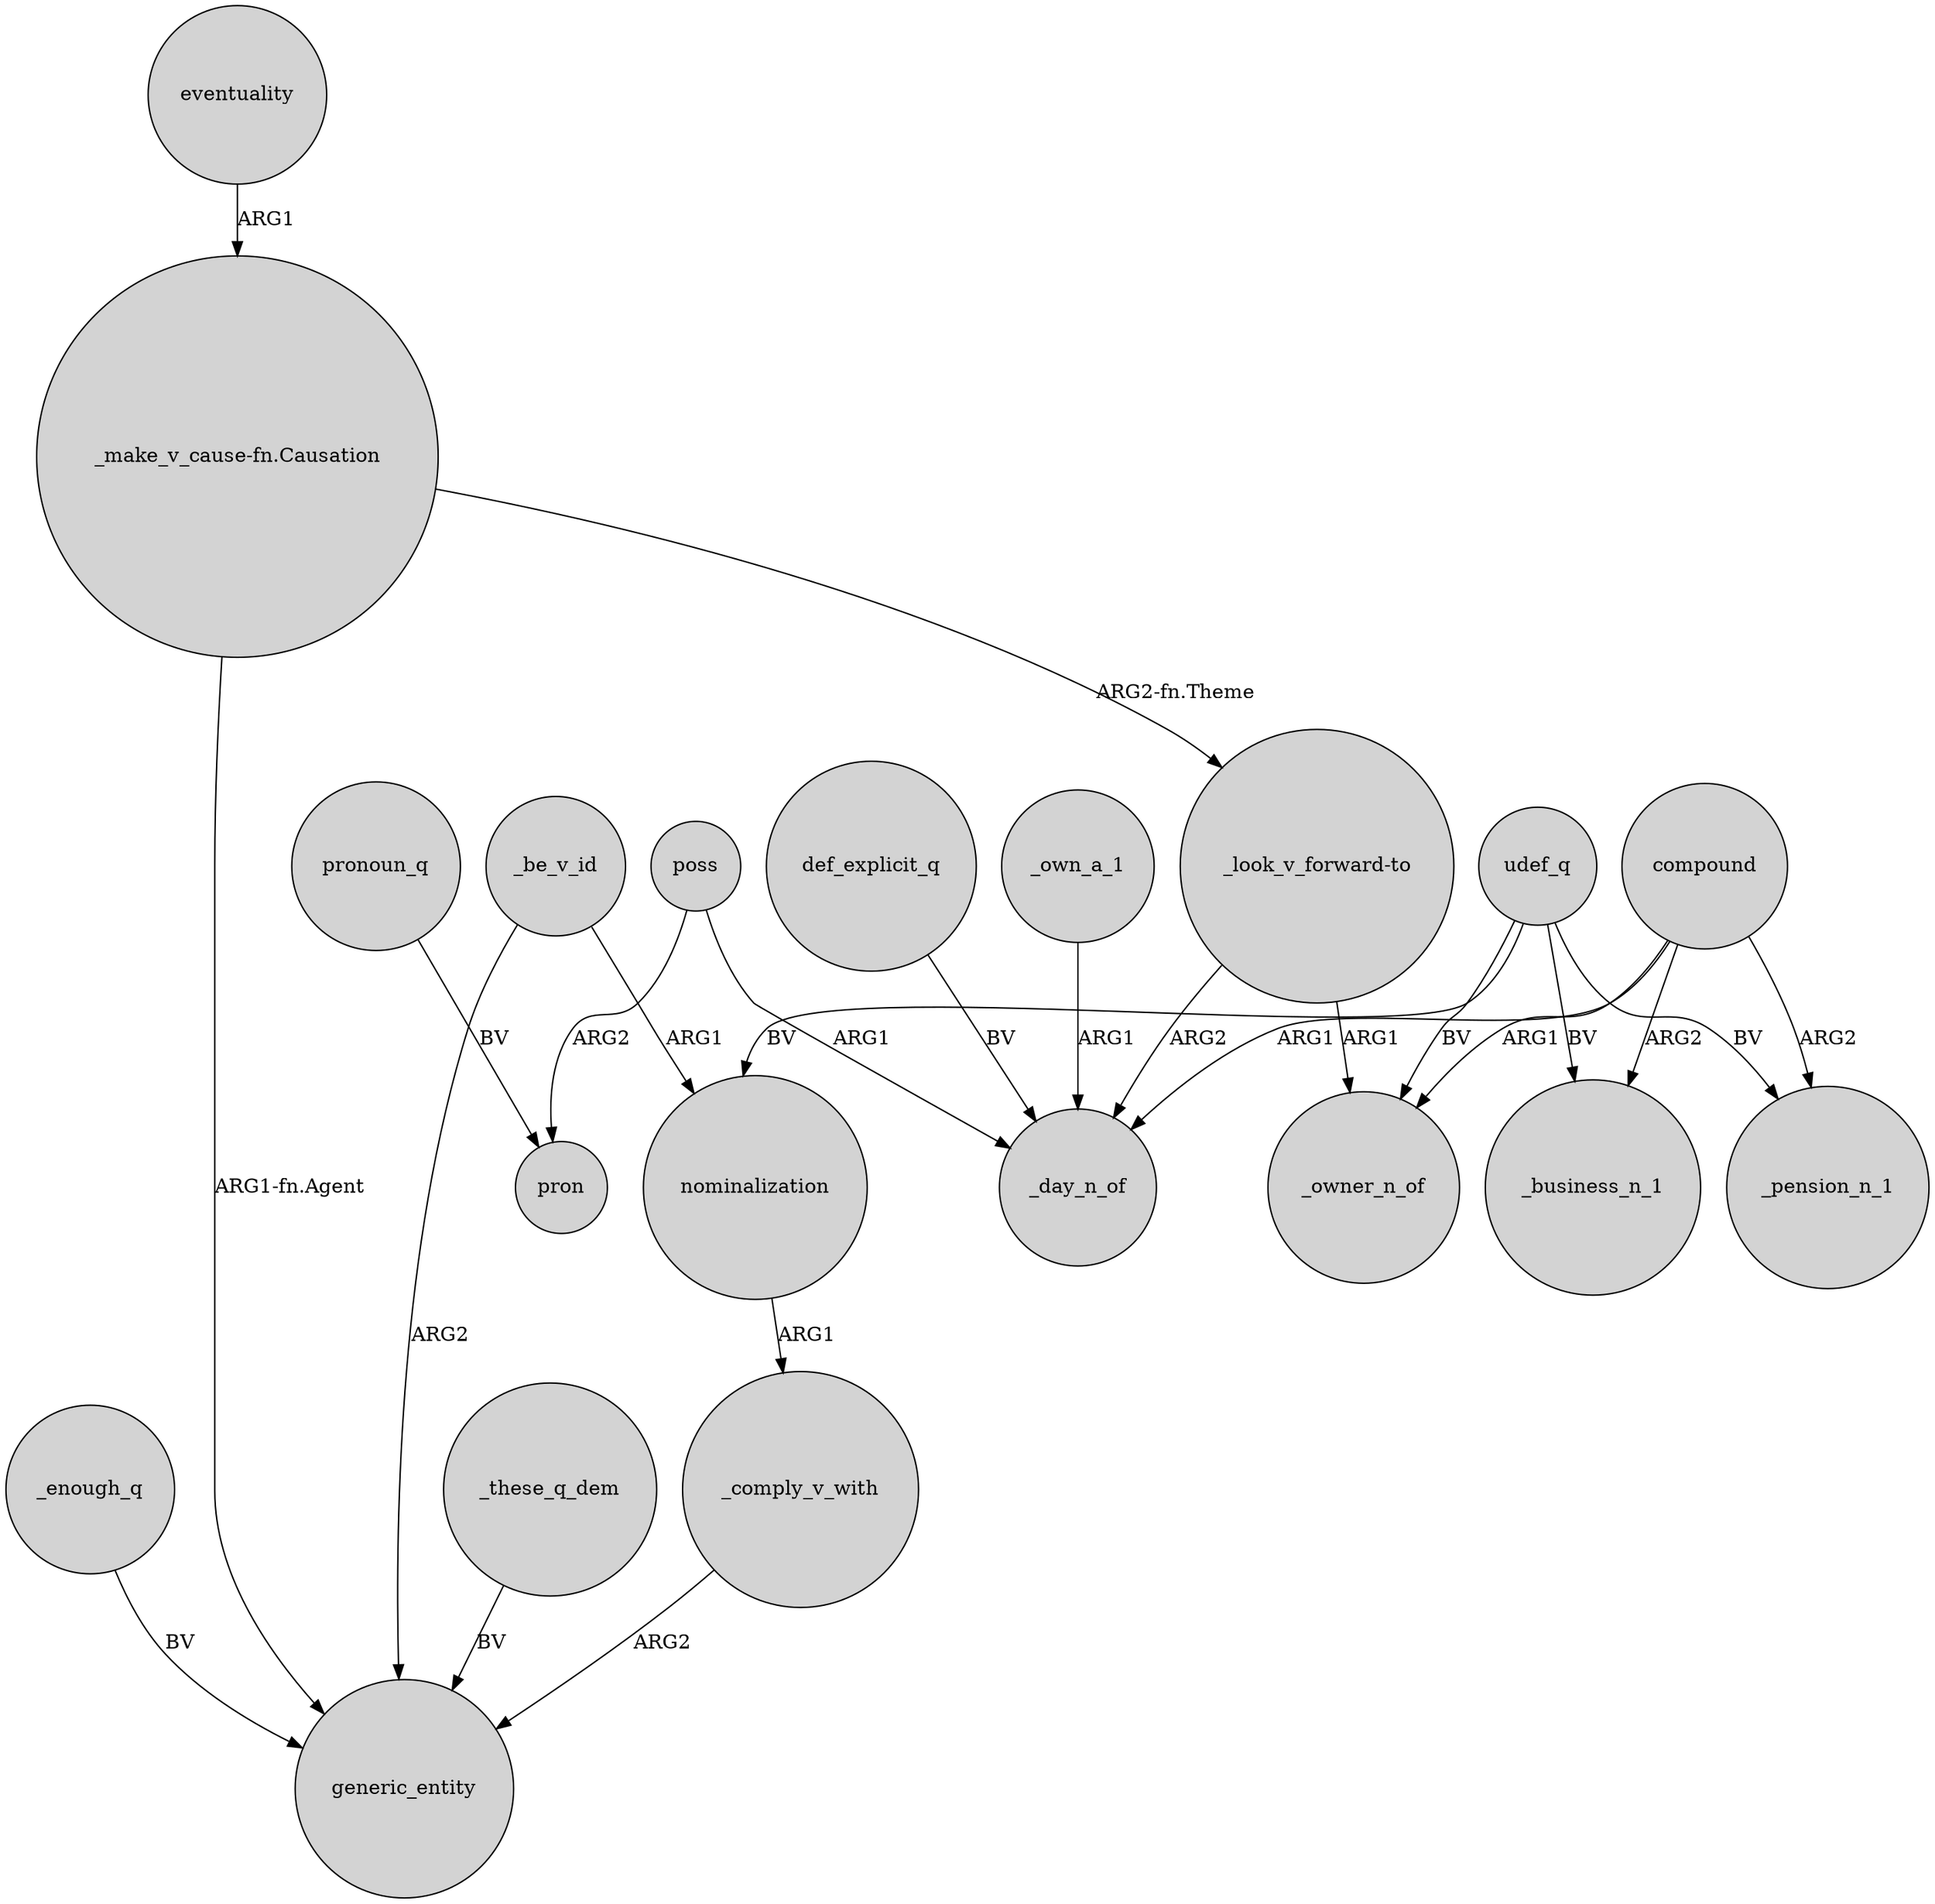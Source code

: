 digraph {
	node [shape=circle style=filled]
	_enough_q -> generic_entity [label=BV]
	"_make_v_cause-fn.Causation" -> generic_entity [label="ARG1-fn.Agent"]
	nominalization -> _comply_v_with [label=ARG1]
	_these_q_dem -> generic_entity [label=BV]
	poss -> pron [label=ARG2]
	_be_v_id -> nominalization [label=ARG1]
	compound -> _pension_n_1 [label=ARG2]
	"_make_v_cause-fn.Causation" -> "_look_v_forward-to" [label="ARG2-fn.Theme"]
	_be_v_id -> generic_entity [label=ARG2]
	"_look_v_forward-to" -> _day_n_of [label=ARG2]
	"_look_v_forward-to" -> _owner_n_of [label=ARG1]
	pronoun_q -> pron [label=BV]
	udef_q -> _pension_n_1 [label=BV]
	eventuality -> "_make_v_cause-fn.Causation" [label=ARG1]
	_comply_v_with -> generic_entity [label=ARG2]
	compound -> _day_n_of [label=ARG1]
	compound -> _business_n_1 [label=ARG2]
	udef_q -> nominalization [label=BV]
	udef_q -> _owner_n_of [label=BV]
	def_explicit_q -> _day_n_of [label=BV]
	udef_q -> _business_n_1 [label=BV]
	poss -> _day_n_of [label=ARG1]
	_own_a_1 -> _day_n_of [label=ARG1]
	compound -> _owner_n_of [label=ARG1]
}

